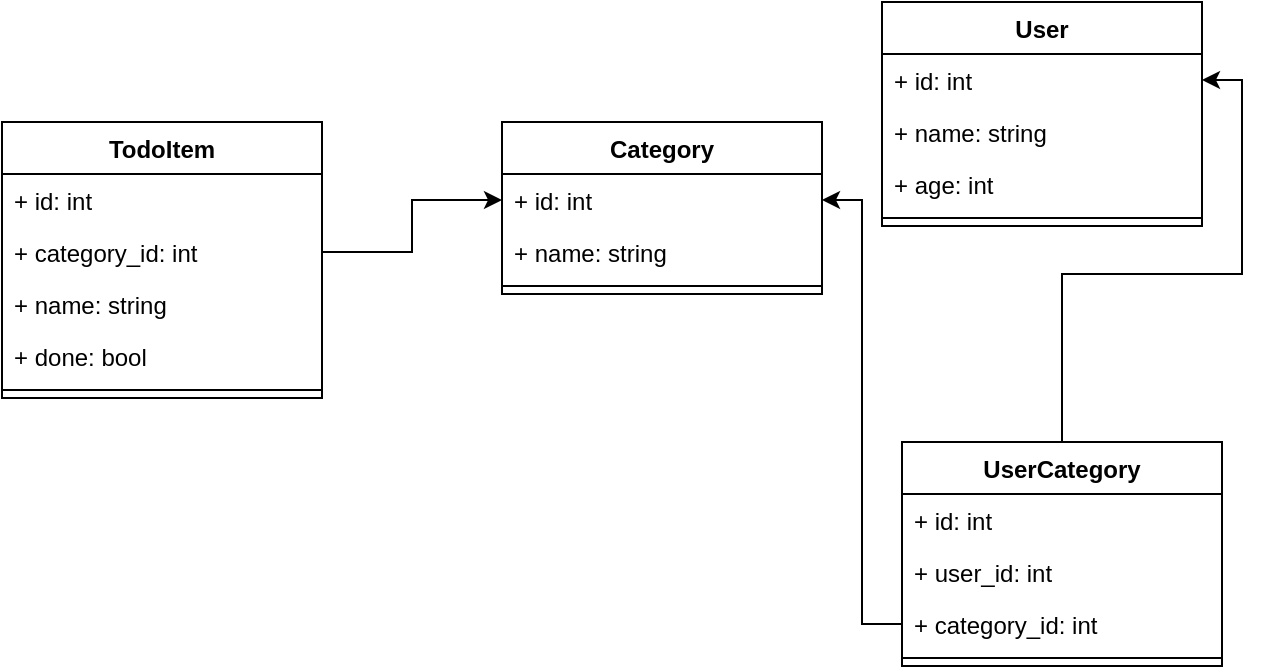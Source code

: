 <mxfile version="13.11.0" type="github">
  <diagram id="-PLAwSELrcprytG-xbz3" name="Page-1">
    <mxGraphModel dx="1262" dy="722" grid="1" gridSize="10" guides="1" tooltips="1" connect="1" arrows="1" fold="1" page="1" pageScale="1" pageWidth="850" pageHeight="1100" math="0" shadow="0">
      <root>
        <mxCell id="0" />
        <mxCell id="1" parent="0" />
        <mxCell id="ltxL3GtnsDtMgz9R6iSV-1" value="TodoItem" style="swimlane;fontStyle=1;align=center;verticalAlign=top;childLayout=stackLayout;horizontal=1;startSize=26;horizontalStack=0;resizeParent=1;resizeParentMax=0;resizeLast=0;collapsible=1;marginBottom=0;" parent="1" vertex="1">
          <mxGeometry x="60" y="100" width="160" height="138" as="geometry" />
        </mxCell>
        <mxCell id="ltxL3GtnsDtMgz9R6iSV-2" value="+ id: int" style="text;strokeColor=none;fillColor=none;align=left;verticalAlign=top;spacingLeft=4;spacingRight=4;overflow=hidden;rotatable=0;points=[[0,0.5],[1,0.5]];portConstraint=eastwest;" parent="ltxL3GtnsDtMgz9R6iSV-1" vertex="1">
          <mxGeometry y="26" width="160" height="26" as="geometry" />
        </mxCell>
        <mxCell id="ltxL3GtnsDtMgz9R6iSV-15" value="+ category_id: int" style="text;strokeColor=none;fillColor=none;align=left;verticalAlign=top;spacingLeft=4;spacingRight=4;overflow=hidden;rotatable=0;points=[[0,0.5],[1,0.5]];portConstraint=eastwest;" parent="ltxL3GtnsDtMgz9R6iSV-1" vertex="1">
          <mxGeometry y="52" width="160" height="26" as="geometry" />
        </mxCell>
        <mxCell id="ltxL3GtnsDtMgz9R6iSV-5" value="+ name: string" style="text;strokeColor=none;fillColor=none;align=left;verticalAlign=top;spacingLeft=4;spacingRight=4;overflow=hidden;rotatable=0;points=[[0,0.5],[1,0.5]];portConstraint=eastwest;" parent="ltxL3GtnsDtMgz9R6iSV-1" vertex="1">
          <mxGeometry y="78" width="160" height="26" as="geometry" />
        </mxCell>
        <mxCell id="ltxL3GtnsDtMgz9R6iSV-6" value="+ done: bool" style="text;strokeColor=none;fillColor=none;align=left;verticalAlign=top;spacingLeft=4;spacingRight=4;overflow=hidden;rotatable=0;points=[[0,0.5],[1,0.5]];portConstraint=eastwest;" parent="ltxL3GtnsDtMgz9R6iSV-1" vertex="1">
          <mxGeometry y="104" width="160" height="26" as="geometry" />
        </mxCell>
        <mxCell id="ltxL3GtnsDtMgz9R6iSV-3" value="" style="line;strokeWidth=1;fillColor=none;align=left;verticalAlign=middle;spacingTop=-1;spacingLeft=3;spacingRight=3;rotatable=0;labelPosition=right;points=[];portConstraint=eastwest;" parent="ltxL3GtnsDtMgz9R6iSV-1" vertex="1">
          <mxGeometry y="130" width="160" height="8" as="geometry" />
        </mxCell>
        <mxCell id="ltxL3GtnsDtMgz9R6iSV-7" value="Category" style="swimlane;fontStyle=1;align=center;verticalAlign=top;childLayout=stackLayout;horizontal=1;startSize=26;horizontalStack=0;resizeParent=1;resizeParentMax=0;resizeLast=0;collapsible=1;marginBottom=0;" parent="1" vertex="1">
          <mxGeometry x="310" y="100" width="160" height="86" as="geometry" />
        </mxCell>
        <mxCell id="ltxL3GtnsDtMgz9R6iSV-13" value="+ id: int" style="text;strokeColor=none;fillColor=none;align=left;verticalAlign=top;spacingLeft=4;spacingRight=4;overflow=hidden;rotatable=0;points=[[0,0.5],[1,0.5]];portConstraint=eastwest;" parent="ltxL3GtnsDtMgz9R6iSV-7" vertex="1">
          <mxGeometry y="26" width="160" height="26" as="geometry" />
        </mxCell>
        <mxCell id="ltxL3GtnsDtMgz9R6iSV-14" value="+ name: string" style="text;strokeColor=none;fillColor=none;align=left;verticalAlign=top;spacingLeft=4;spacingRight=4;overflow=hidden;rotatable=0;points=[[0,0.5],[1,0.5]];portConstraint=eastwest;" parent="ltxL3GtnsDtMgz9R6iSV-7" vertex="1">
          <mxGeometry y="52" width="160" height="26" as="geometry" />
        </mxCell>
        <mxCell id="ltxL3GtnsDtMgz9R6iSV-9" value="" style="line;strokeWidth=1;fillColor=none;align=left;verticalAlign=middle;spacingTop=-1;spacingLeft=3;spacingRight=3;rotatable=0;labelPosition=right;points=[];portConstraint=eastwest;" parent="ltxL3GtnsDtMgz9R6iSV-7" vertex="1">
          <mxGeometry y="78" width="160" height="8" as="geometry" />
        </mxCell>
        <mxCell id="ltxL3GtnsDtMgz9R6iSV-16" style="edgeStyle=orthogonalEdgeStyle;rounded=0;orthogonalLoop=1;jettySize=auto;html=1;entryX=0;entryY=0.5;entryDx=0;entryDy=0;" parent="1" source="ltxL3GtnsDtMgz9R6iSV-15" target="ltxL3GtnsDtMgz9R6iSV-13" edge="1">
          <mxGeometry relative="1" as="geometry" />
        </mxCell>
        <mxCell id="3sxduq23NIOGUPckYZz3-1" value="User" style="swimlane;fontStyle=1;align=center;verticalAlign=top;childLayout=stackLayout;horizontal=1;startSize=26;horizontalStack=0;resizeParent=1;resizeParentMax=0;resizeLast=0;collapsible=1;marginBottom=0;" vertex="1" parent="1">
          <mxGeometry x="500" y="40" width="160" height="112" as="geometry" />
        </mxCell>
        <mxCell id="3sxduq23NIOGUPckYZz3-15" value="+ id: int" style="text;strokeColor=none;fillColor=none;align=left;verticalAlign=top;spacingLeft=4;spacingRight=4;overflow=hidden;rotatable=0;points=[[0,0.5],[1,0.5]];portConstraint=eastwest;" vertex="1" parent="3sxduq23NIOGUPckYZz3-1">
          <mxGeometry y="26" width="160" height="26" as="geometry" />
        </mxCell>
        <mxCell id="3sxduq23NIOGUPckYZz3-2" value="+ name: string" style="text;strokeColor=none;fillColor=none;align=left;verticalAlign=top;spacingLeft=4;spacingRight=4;overflow=hidden;rotatable=0;points=[[0,0.5],[1,0.5]];portConstraint=eastwest;" vertex="1" parent="3sxduq23NIOGUPckYZz3-1">
          <mxGeometry y="52" width="160" height="26" as="geometry" />
        </mxCell>
        <mxCell id="3sxduq23NIOGUPckYZz3-5" value="+ age: int" style="text;strokeColor=none;fillColor=none;align=left;verticalAlign=top;spacingLeft=4;spacingRight=4;overflow=hidden;rotatable=0;points=[[0,0.5],[1,0.5]];portConstraint=eastwest;" vertex="1" parent="3sxduq23NIOGUPckYZz3-1">
          <mxGeometry y="78" width="160" height="26" as="geometry" />
        </mxCell>
        <mxCell id="3sxduq23NIOGUPckYZz3-3" value="" style="line;strokeWidth=1;fillColor=none;align=left;verticalAlign=middle;spacingTop=-1;spacingLeft=3;spacingRight=3;rotatable=0;labelPosition=right;points=[];portConstraint=eastwest;" vertex="1" parent="3sxduq23NIOGUPckYZz3-1">
          <mxGeometry y="104" width="160" height="8" as="geometry" />
        </mxCell>
        <mxCell id="3sxduq23NIOGUPckYZz3-17" style="edgeStyle=orthogonalEdgeStyle;rounded=0;orthogonalLoop=1;jettySize=auto;html=1;entryX=1;entryY=0.5;entryDx=0;entryDy=0;" edge="1" parent="1" source="3sxduq23NIOGUPckYZz3-8" target="3sxduq23NIOGUPckYZz3-15">
          <mxGeometry relative="1" as="geometry" />
        </mxCell>
        <mxCell id="3sxduq23NIOGUPckYZz3-8" value="UserCategory" style="swimlane;fontStyle=1;align=center;verticalAlign=top;childLayout=stackLayout;horizontal=1;startSize=26;horizontalStack=0;resizeParent=1;resizeParentMax=0;resizeLast=0;collapsible=1;marginBottom=0;" vertex="1" parent="1">
          <mxGeometry x="510" y="260" width="160" height="112" as="geometry" />
        </mxCell>
        <mxCell id="3sxduq23NIOGUPckYZz3-16" value="+ id: int" style="text;strokeColor=none;fillColor=none;align=left;verticalAlign=top;spacingLeft=4;spacingRight=4;overflow=hidden;rotatable=0;points=[[0,0.5],[1,0.5]];portConstraint=eastwest;" vertex="1" parent="3sxduq23NIOGUPckYZz3-8">
          <mxGeometry y="26" width="160" height="26" as="geometry" />
        </mxCell>
        <mxCell id="3sxduq23NIOGUPckYZz3-9" value="+ user_id: int" style="text;strokeColor=none;fillColor=none;align=left;verticalAlign=top;spacingLeft=4;spacingRight=4;overflow=hidden;rotatable=0;points=[[0,0.5],[1,0.5]];portConstraint=eastwest;" vertex="1" parent="3sxduq23NIOGUPckYZz3-8">
          <mxGeometry y="52" width="160" height="26" as="geometry" />
        </mxCell>
        <mxCell id="3sxduq23NIOGUPckYZz3-12" value="+ category_id: int" style="text;strokeColor=none;fillColor=none;align=left;verticalAlign=top;spacingLeft=4;spacingRight=4;overflow=hidden;rotatable=0;points=[[0,0.5],[1,0.5]];portConstraint=eastwest;" vertex="1" parent="3sxduq23NIOGUPckYZz3-8">
          <mxGeometry y="78" width="160" height="26" as="geometry" />
        </mxCell>
        <mxCell id="3sxduq23NIOGUPckYZz3-10" value="" style="line;strokeWidth=1;fillColor=none;align=left;verticalAlign=middle;spacingTop=-1;spacingLeft=3;spacingRight=3;rotatable=0;labelPosition=right;points=[];portConstraint=eastwest;" vertex="1" parent="3sxduq23NIOGUPckYZz3-8">
          <mxGeometry y="104" width="160" height="8" as="geometry" />
        </mxCell>
        <mxCell id="3sxduq23NIOGUPckYZz3-13" style="edgeStyle=orthogonalEdgeStyle;rounded=0;orthogonalLoop=1;jettySize=auto;html=1;" edge="1" parent="1" source="3sxduq23NIOGUPckYZz3-12" target="ltxL3GtnsDtMgz9R6iSV-13">
          <mxGeometry relative="1" as="geometry" />
        </mxCell>
      </root>
    </mxGraphModel>
  </diagram>
</mxfile>
